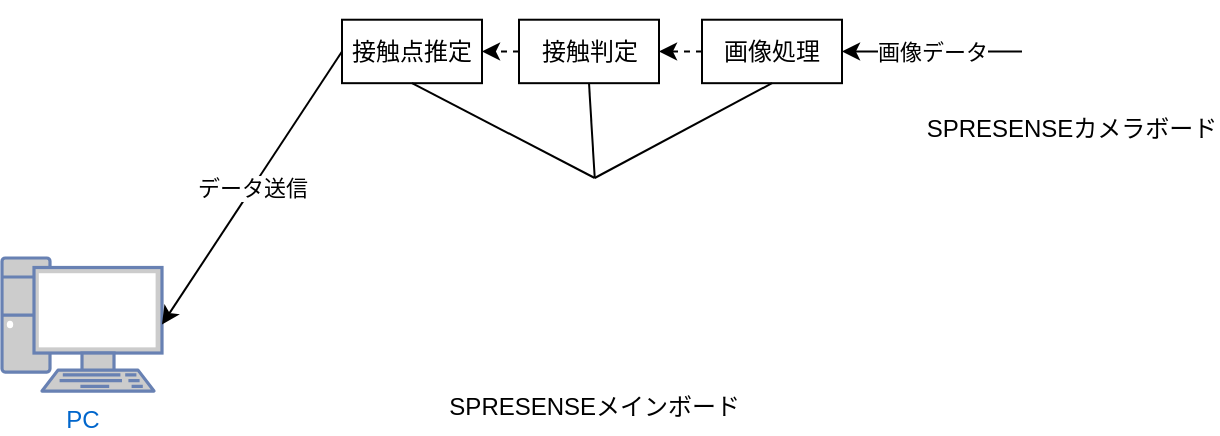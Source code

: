 <mxfile version="20.1.2" type="github">
  <diagram id="u93mlC56obUH3pNXRDEQ" name="ページ1">
    <mxGraphModel dx="650" dy="403" grid="1" gridSize="10" guides="1" tooltips="1" connect="1" arrows="1" fold="1" page="1" pageScale="1" pageWidth="827" pageHeight="1169" math="0" shadow="0">
      <root>
        <mxCell id="0" />
        <mxCell id="1" parent="0" />
        <mxCell id="LFyK3puGttuThlZaRj4D-1" value="PC" style="fontColor=#0066CC;verticalAlign=top;verticalLabelPosition=bottom;labelPosition=center;align=center;html=1;outlineConnect=0;fillColor=#CCCCCC;strokeColor=#6881B3;gradientColor=none;gradientDirection=north;strokeWidth=2;shape=mxgraph.networks.pc;" vertex="1" parent="1">
          <mxGeometry x="140" y="230" width="80" height="66.53" as="geometry" />
        </mxCell>
        <mxCell id="LFyK3puGttuThlZaRj4D-8" value="SPRESENSEメインボード" style="shape=image;verticalLabelPosition=bottom;labelBackgroundColor=default;verticalAlign=top;aspect=fixed;imageAspect=0;image=https://docid81hrs3j1.cloudfront.net/imagecontent/image-1531213638783.jpg;" vertex="1" parent="1">
          <mxGeometry x="414" y="190" width="44.72" height="100.67" as="geometry" />
        </mxCell>
        <mxCell id="LFyK3puGttuThlZaRj4D-17" value="画像データ" style="edgeStyle=orthogonalEdgeStyle;rounded=0;orthogonalLoop=1;jettySize=auto;html=1;exitX=0;exitY=0.5;exitDx=0;exitDy=0;entryX=1;entryY=0.5;entryDx=0;entryDy=0;" edge="1" parent="1" source="LFyK3puGttuThlZaRj4D-9" target="LFyK3puGttuThlZaRj4D-12">
          <mxGeometry relative="1" as="geometry" />
        </mxCell>
        <mxCell id="LFyK3puGttuThlZaRj4D-9" value="SPRESENSEカメラボード" style="shape=image;verticalLabelPosition=bottom;labelBackgroundColor=default;verticalAlign=top;aspect=fixed;imageAspect=0;image=https://d2air1d4eqhwg2.cloudfront.net/images/4119/500x500/fd42b944-da21-4608-80d0-69b8b5ecf45b.jpg;" vertex="1" parent="1">
          <mxGeometry x="650" y="101.72" width="50" height="50" as="geometry" />
        </mxCell>
        <mxCell id="LFyK3puGttuThlZaRj4D-12" value="画像処理" style="rounded=0;whiteSpace=wrap;html=1;" vertex="1" parent="1">
          <mxGeometry x="490" y="110.86" width="70" height="31.73" as="geometry" />
        </mxCell>
        <mxCell id="LFyK3puGttuThlZaRj4D-13" value="接触点推定" style="rounded=0;whiteSpace=wrap;html=1;" vertex="1" parent="1">
          <mxGeometry x="310" y="110.86" width="70" height="31.73" as="geometry" />
        </mxCell>
        <mxCell id="LFyK3puGttuThlZaRj4D-14" value="接触判定" style="rounded=0;whiteSpace=wrap;html=1;" vertex="1" parent="1">
          <mxGeometry x="398.5" y="110.86" width="70" height="31.73" as="geometry" />
        </mxCell>
        <mxCell id="LFyK3puGttuThlZaRj4D-20" value="" style="endArrow=classic;html=1;rounded=0;dashed=1;exitX=0;exitY=0.5;exitDx=0;exitDy=0;entryX=1;entryY=0.5;entryDx=0;entryDy=0;" edge="1" parent="1" source="LFyK3puGttuThlZaRj4D-12" target="LFyK3puGttuThlZaRj4D-14">
          <mxGeometry width="50" height="50" relative="1" as="geometry">
            <mxPoint x="500" y="210" as="sourcePoint" />
            <mxPoint x="490" y="170" as="targetPoint" />
          </mxGeometry>
        </mxCell>
        <mxCell id="LFyK3puGttuThlZaRj4D-21" value="" style="endArrow=classic;html=1;rounded=0;dashed=1;entryX=1;entryY=0.5;entryDx=0;entryDy=0;exitX=0;exitY=0.5;exitDx=0;exitDy=0;" edge="1" parent="1" source="LFyK3puGttuThlZaRj4D-14" target="LFyK3puGttuThlZaRj4D-13">
          <mxGeometry width="50" height="50" relative="1" as="geometry">
            <mxPoint x="560" y="230" as="sourcePoint" />
            <mxPoint x="550" y="190" as="targetPoint" />
          </mxGeometry>
        </mxCell>
        <mxCell id="LFyK3puGttuThlZaRj4D-23" value="" style="endArrow=none;html=1;rounded=0;exitX=0.5;exitY=1;exitDx=0;exitDy=0;entryX=0.5;entryY=0;entryDx=0;entryDy=0;" edge="1" parent="1" source="LFyK3puGttuThlZaRj4D-13" target="LFyK3puGttuThlZaRj4D-8">
          <mxGeometry width="50" height="50" relative="1" as="geometry">
            <mxPoint x="380" y="260" as="sourcePoint" />
            <mxPoint x="430" y="210" as="targetPoint" />
          </mxGeometry>
        </mxCell>
        <mxCell id="LFyK3puGttuThlZaRj4D-24" value="" style="endArrow=none;html=1;rounded=0;exitX=0.5;exitY=1;exitDx=0;exitDy=0;entryX=0.5;entryY=0;entryDx=0;entryDy=0;" edge="1" parent="1" source="LFyK3puGttuThlZaRj4D-14" target="LFyK3puGttuThlZaRj4D-8">
          <mxGeometry width="50" height="50" relative="1" as="geometry">
            <mxPoint x="380" y="260" as="sourcePoint" />
            <mxPoint x="430" y="210" as="targetPoint" />
          </mxGeometry>
        </mxCell>
        <mxCell id="LFyK3puGttuThlZaRj4D-25" value="" style="endArrow=none;html=1;rounded=0;exitX=0.5;exitY=1;exitDx=0;exitDy=0;entryX=0.5;entryY=0;entryDx=0;entryDy=0;" edge="1" parent="1" source="LFyK3puGttuThlZaRj4D-12" target="LFyK3puGttuThlZaRj4D-8">
          <mxGeometry width="50" height="50" relative="1" as="geometry">
            <mxPoint x="380" y="260" as="sourcePoint" />
            <mxPoint x="430" y="210" as="targetPoint" />
          </mxGeometry>
        </mxCell>
        <mxCell id="LFyK3puGttuThlZaRj4D-26" value="データ送信" style="endArrow=classic;html=1;rounded=0;exitX=0;exitY=0.5;exitDx=0;exitDy=0;entryX=1;entryY=0.5;entryDx=0;entryDy=0;entryPerimeter=0;" edge="1" parent="1" source="LFyK3puGttuThlZaRj4D-13" target="LFyK3puGttuThlZaRj4D-1">
          <mxGeometry width="50" height="50" relative="1" as="geometry">
            <mxPoint x="380" y="260" as="sourcePoint" />
            <mxPoint x="430" y="210" as="targetPoint" />
          </mxGeometry>
        </mxCell>
        <mxCell id="LFyK3puGttuThlZaRj4D-29" value="" style="shape=image;verticalLabelPosition=bottom;labelBackgroundColor=default;verticalAlign=top;aspect=fixed;imageAspect=0;image=https://hameefun.jp/files/2016/08/125423-e1472532413874.jpg;" vertex="1" parent="1">
          <mxGeometry x="243.88" y="160" width="66.12" height="18.31" as="geometry" />
        </mxCell>
      </root>
    </mxGraphModel>
  </diagram>
</mxfile>
